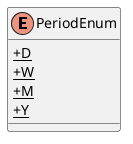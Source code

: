@startuml

    enum PeriodEnum [[PeriodEnum.html]] {
        {static} +D
        {static} +W
        {static} +M
        {static} +Y
    }

@enduml
